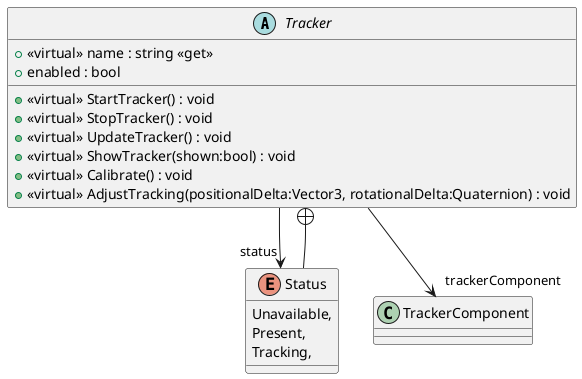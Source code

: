 @startuml
abstract class Tracker {
    + <<virtual>> name : string <<get>>
    + enabled : bool
    + <<virtual>> StartTracker() : void
    + <<virtual>> StopTracker() : void
    + <<virtual>> UpdateTracker() : void
    + <<virtual>> ShowTracker(shown:bool) : void
    + <<virtual>> Calibrate() : void
    + <<virtual>> AdjustTracking(positionalDelta:Vector3, rotationalDelta:Quaternion) : void
}
enum Status {
    Unavailable,
    Present,
    Tracking,
}
Tracker --> "status" Status
Tracker --> "trackerComponent" TrackerComponent
Tracker +-- Status
@enduml
